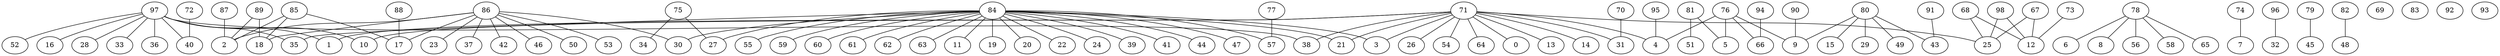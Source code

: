 /* Created by igraph @VERSION@ */
graph {
  0 [
    type=0
    name="Abdul Malik"
  ];
  1 [
    type=0
    name="Abdul Rauf"
  ];
  2 [
    type=0
    name="Abdullah Sunata"
  ];
  3 [
    type=0
    name="Abdullah Sungkar"
  ];
  4 [
    type=0
    name="Abu Bakar Ba'asyir"
  ];
  5 [
    type=0
    name="Abu Dujanah"
  ];
  6 [
    type=0
    name="Abu Fida"
  ];
  7 [
    type=0
    name="Aceng Kurnia"
  ];
  8 [
    type=0
    name="Achmad Hasan"
  ];
  9 [
    type=0
    name=Adung
  ];
  10 [
    type=0
    name="Agus Ahmad"
  ];
  11 [
    type=0
    name="Ahmad Rofiq Ridho"
  ];
  12 [
    type=0
    name="Ahmad Sayid Maulana"
  ];
  13 [
    type=0
    name="Ajengan Masduki"
  ];
  14 [
    type=0
    name=Akram
  ];
  15 [
    type=0
    name="Ali Ghufron"
  ];
  16 [
    type=0
    name=Apuy
  ];
  17 [
    type=0
    name="Aris Munandar"
  ];
  18 [
    type=0
    name="Asep Jaja"
  ];
  19 [
    type=0
    name="Asmar Latin Sani"
  ];
  20 [
    type=0
    name="Azhari Husin"
  ];
  21 [
    type=0
    name=Chandra
  ];
  22 [
    type=0
    name=Cholily
  ];
  23 [
    type=0
    name="Dani Chandra"
  ];
  24 [
    type=0
    name=Dulmatin
  ];
  25 [
    type=0
    name="Enceng Kurnia"
  ];
  26 [
    type=0
    name="Engkos Kosasih"
  ];
  27 [
    type=0
    name="Fathurrahman al-Ghozi"
  ];
  28 [
    type=0
    name=Fathurrochman
  ];
  29 [
    type=0
    name=Hambali
  ];
  30 [
    type=0
    name="Hari Kuncoro"
  ];
  31 [
    type=0
    name=Harun
  ];
  32 [
    type=0
    name="Hence Malewa"
  ];
  33 [
    type=0
    name="Heri Golun"
  ];
  34 [
    type=0
    name="Imam Bukhori"
  ];
  35 [
    type=0
    name="Imam Samudra"
  ];
  36 [
    type=0
    name=Iqbal
  ];
  37 [
    type=0
    name="Iqbal Huseini"
  ];
  38 [
    type=0
    name="Irun Hidayat"
  ];
  39 [
    type=0
    name=Ismail
  ];
  40 [
    type=0
    name="Iwan Dharmawan"
  ];
  41 [
    type=0
    name=Jabir
  ];
  42 [
    type=0
    name="Joko Triharmanto"
  ];
  43 [
    type=0
    name=Marwan
  ];
  44 [
    type=0
    name="Mohamed Ihsan"
  ];
  45 [
    type=0
    name="Mohamed Rais"
  ];
  46 [
    type=0
    name="Mohamed Saifuddin (alias Faiz)"
  ];
  47 [
    type=0
    name=Muchtar
  ];
  48 [
    type=0
    name="Nasir Abas"
  ];
  49 [
    type=0
    name="Noordin Mohammed Top"
  ];
  50 [
    type=0
    name="Purnama Putra"
  ];
  51 [
    type=0
    name=Qotadah
  ];
  52 [
    type=0
    name="Rosihin Noor"
  ];
  53 [
    type=0
    name=Salman
  ];
  54 [
    type=0
    name=Saptono
  ];
  55 [
    type=0
    name="Sardona Siliwangi"
  ];
  56 [
    type=0
    name="Son Hadi"
  ];
  57 [
    type=0
    name="Subur Sugiarto"
  ];
  58 [
    type=0
    name=Suramto
  ];
  59 [
    type=0
    name=Tohir
  ];
  60 [
    type=0
    name="Toni Togar"
  ];
  61 [
    type=0
    name=Ubeid
  ];
  62 [
    type=0
    name=Umar
  ];
  63 [
    type=0
    name="Umar Patek"
  ];
  64 [
    type=0
    name="Umar Wayan"
  ];
  65 [
    type=0
    name="Usman bin Sef"
  ];
  66 [
    type=0
    name=Zulkarnaen
  ];
  67 [
    type=1
    name=organ1
  ];
  68 [
    type=1
    name=organ2
  ];
  69 [
    type=1
    name=organ3
  ];
  70 [
    type=1
    name=organ4
  ];
  71 [
    type=1
    name=organ5
  ];
  72 [
    type=1
    name=organ6
  ];
  73 [
    type=1
    name=organ7
  ];
  74 [
    type=1
    name=organ8
  ];
  75 [
    type=1
    name=organ9
  ];
  76 [
    type=1
    name=organ10
  ];
  77 [
    type=1
    name=organ11
  ];
  78 [
    type=1
    name=organ12
  ];
  79 [
    type=1
    name=organ13
  ];
  80 [
    type=1
    name=organ14
  ];
  81 [
    type=1
    name=organ15
  ];
  82 [
    type=1
    name=organ16
  ];
  83 [
    type=1
    name=organ17
  ];
  84 [
    type=1
    name=organ18
  ];
  85 [
    type=1
    name=organ19
  ];
  86 [
    type=1
    name=organ20
  ];
  87 [
    type=1
    name=organ21
  ];
  88 [
    type=1
    name=organ22
  ];
  89 [
    type=1
    name=organ23
  ];
  90 [
    type=1
    name=organ24
  ];
  91 [
    type=1
    name=organ25
  ];
  92 [
    type=1
    name=organ26
  ];
  93 [
    type=1
    name=organ27
  ];
  94 [
    type=1
    name=organ28
  ];
  95 [
    type=1
    name=organ29
  ];
  96 [
    type=1
    name=organ30
  ];
  97 [
    type=1
    name=organ31
  ];
  98 [
    type=1
    name=organ32
  ];

  71 -- 0;
  71 -- 1;
  97 -- 1;
  85 -- 2;
  86 -- 2;
  87 -- 2;
  89 -- 2;
  71 -- 3;
  84 -- 3;
  71 -- 4;
  76 -- 4;
  95 -- 4;
  76 -- 5;
  81 -- 5;
  78 -- 6;
  74 -- 7;
  78 -- 8;
  76 -- 9;
  80 -- 9;
  90 -- 9;
  71 -- 10;
  97 -- 10;
  84 -- 11;
  67 -- 12;
  68 -- 12;
  73 -- 12;
  98 -- 12;
  71 -- 13;
  71 -- 14;
  80 -- 15;
  97 -- 16;
  85 -- 17;
  86 -- 17;
  88 -- 17;
  85 -- 18;
  86 -- 18;
  89 -- 18;
  84 -- 19;
  84 -- 20;
  71 -- 21;
  84 -- 21;
  84 -- 22;
  86 -- 23;
  84 -- 24;
  67 -- 25;
  68 -- 25;
  71 -- 25;
  98 -- 25;
  71 -- 26;
  75 -- 27;
  84 -- 27;
  97 -- 28;
  80 -- 29;
  84 -- 30;
  86 -- 30;
  70 -- 31;
  71 -- 31;
  96 -- 32;
  97 -- 33;
  75 -- 34;
  84 -- 35;
  97 -- 35;
  97 -- 36;
  86 -- 37;
  71 -- 38;
  97 -- 38;
  84 -- 39;
  72 -- 40;
  97 -- 40;
  84 -- 41;
  86 -- 42;
  80 -- 43;
  91 -- 43;
  84 -- 44;
  79 -- 45;
  86 -- 46;
  84 -- 47;
  82 -- 48;
  80 -- 49;
  86 -- 50;
  81 -- 51;
  97 -- 52;
  86 -- 53;
  71 -- 54;
  84 -- 55;
  78 -- 56;
  77 -- 57;
  84 -- 57;
  78 -- 58;
  84 -- 59;
  84 -- 60;
  84 -- 61;
  84 -- 62;
  84 -- 63;
  71 -- 64;
  78 -- 65;
  76 -- 66;
  94 -- 66;
}
